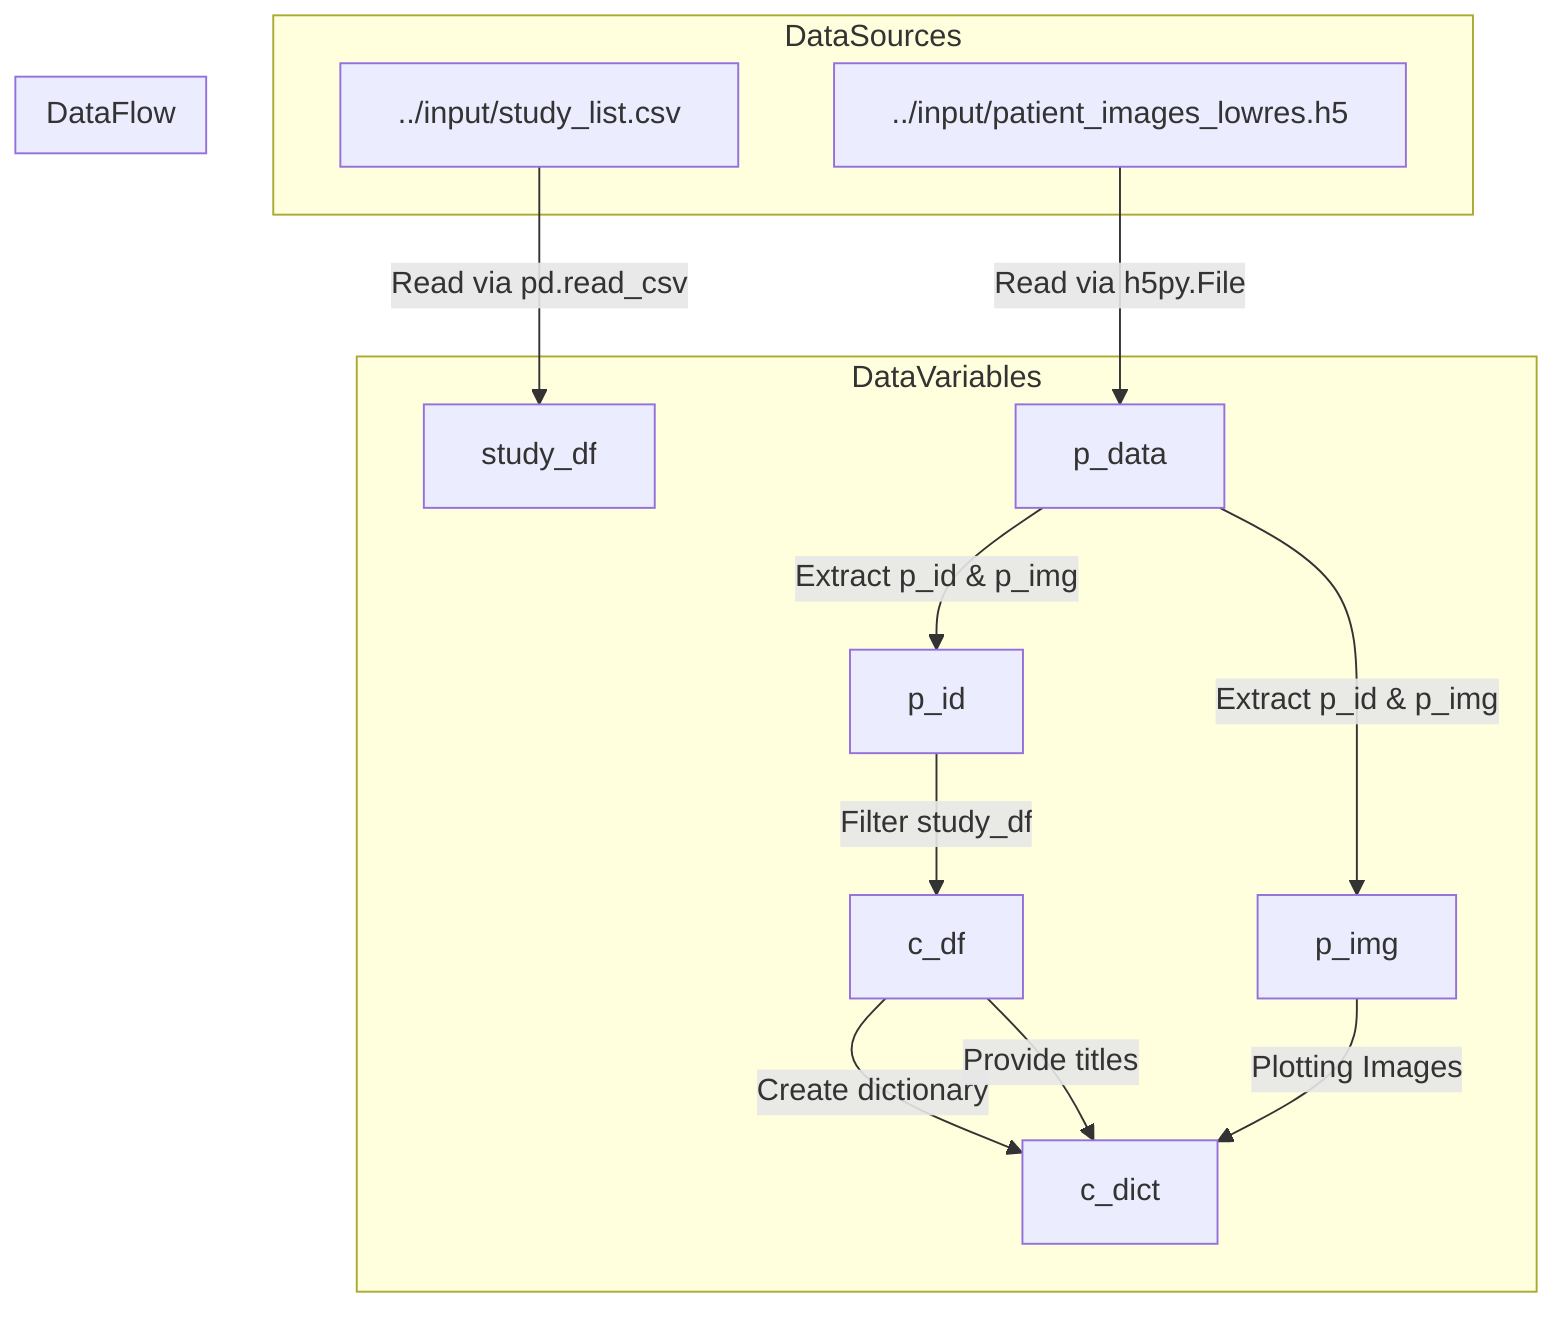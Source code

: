 flowchart TD
    subgraph DataSources
        A1["../input/study_list.csv"]
        %% Contains the study data for each patient
        A2["../input/patient_images_lowres.h5"]
        %% HDF5 file with low-resolution CT images
    end

    subgraph DataVariables
        B1["study_df"]
        %% DataFrame with study data from CSV
        B2["p_data"]
        %% Context manager for HDF5 patient image data
        B3["p_id"]
        %% Extracted Patient ID for data filtering
        B4["p_img"]
        %% CT image data for a specific patient
        B5["c_df"]
        %% Filtered DataFrame for specific patient ID
        B6["c_dict"]
        %% Dictionary from the first row of c_df
    end

    subgraph DataFlow
        A1 -->|Read via pd.read_csv| B1
        %% study_df used for filtering patient data
        A2 -->|Read via h5py.File| B2
        %% p_data used for iterating through CT images
        B2 -->|Extract p_id & p_img| B3
        B2 -->|Extract p_id & p_img| B4
        B3 -->|Filter study_df| B5
        B5 -->|Create dictionary| B6
        B5 -->|Provide titles| B6
        B4 -->|Plotting Images| B6
    end
